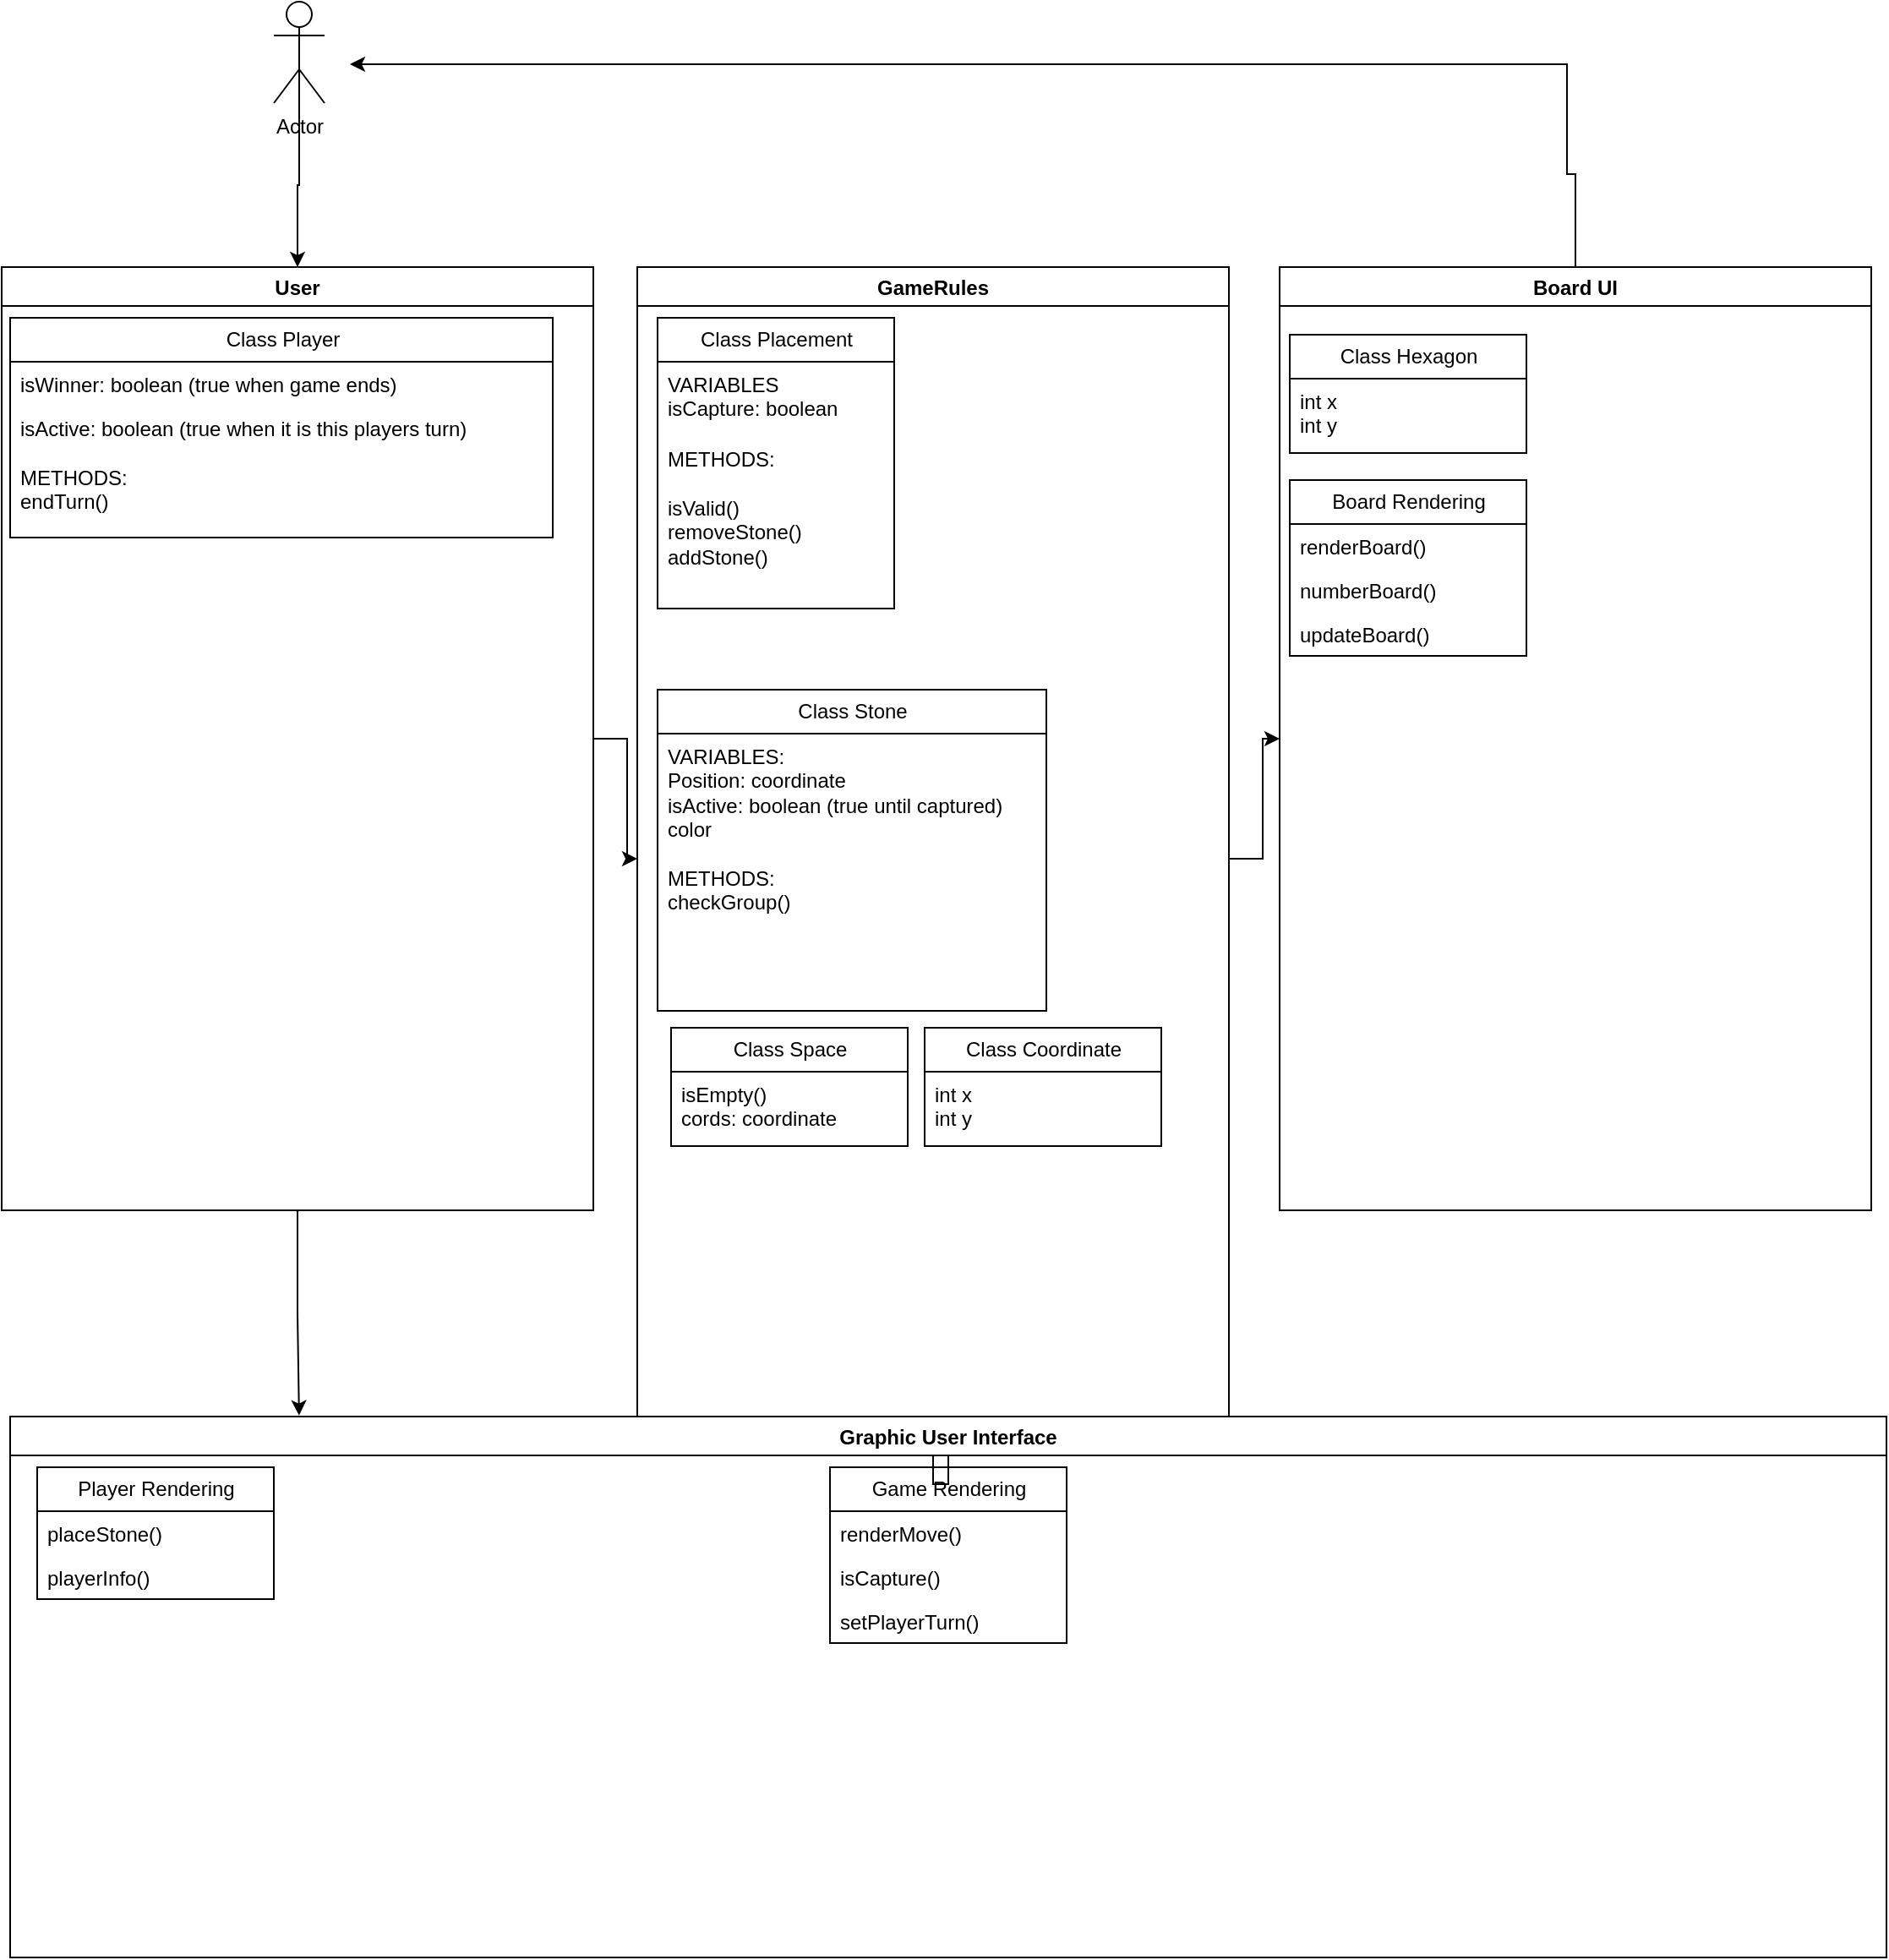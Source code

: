 <mxfile version="26.0.10">
  <diagram id="C5RBs43oDa-KdzZeNtuy" name="Page-1">
    <mxGraphModel dx="1224" dy="1601" grid="1" gridSize="10" guides="1" tooltips="1" connect="1" arrows="1" fold="1" page="1" pageScale="1" pageWidth="1169" pageHeight="827" math="0" shadow="0">
      <root>
        <mxCell id="WIyWlLk6GJQsqaUBKTNV-0" />
        <mxCell id="WIyWlLk6GJQsqaUBKTNV-1" parent="WIyWlLk6GJQsqaUBKTNV-0" />
        <mxCell id="kqOdI_GbfpD3FpPk4naM-48" value="" style="edgeStyle=orthogonalEdgeStyle;rounded=0;orthogonalLoop=1;jettySize=auto;html=1;" parent="WIyWlLk6GJQsqaUBKTNV-1" source="kqOdI_GbfpD3FpPk4naM-20" target="kqOdI_GbfpD3FpPk4naM-47" edge="1">
          <mxGeometry relative="1" as="geometry" />
        </mxCell>
        <mxCell id="kqOdI_GbfpD3FpPk4naM-55" style="edgeStyle=orthogonalEdgeStyle;rounded=0;orthogonalLoop=1;jettySize=auto;html=1;exitX=1;exitY=0.5;exitDx=0;exitDy=0;entryX=0;entryY=0.5;entryDx=0;entryDy=0;" parent="WIyWlLk6GJQsqaUBKTNV-1" source="kqOdI_GbfpD3FpPk4naM-20" target="kqOdI_GbfpD3FpPk4naM-22" edge="1">
          <mxGeometry relative="1" as="geometry" />
        </mxCell>
        <mxCell id="kqOdI_GbfpD3FpPk4naM-20" value="GameRules" style="swimlane;startSize=23;" parent="WIyWlLk6GJQsqaUBKTNV-1" vertex="1">
          <mxGeometry x="400" y="-670" width="350" height="700" as="geometry" />
        </mxCell>
        <mxCell id="kqOdI_GbfpD3FpPk4naM-73" value="Class Placement" style="swimlane;fontStyle=0;childLayout=stackLayout;horizontal=1;startSize=26;fillColor=none;horizontalStack=0;resizeParent=1;resizeParentMax=0;resizeLast=0;collapsible=1;marginBottom=0;html=1;" parent="kqOdI_GbfpD3FpPk4naM-20" vertex="1">
          <mxGeometry x="12" y="30" width="140" height="172" as="geometry">
            <mxRectangle x="12" y="30" width="130" height="30" as="alternateBounds" />
          </mxGeometry>
        </mxCell>
        <mxCell id="kqOdI_GbfpD3FpPk4naM-74" value="&lt;div&gt;VARIABLES&lt;/div&gt;&lt;div&gt;isCapture: boolean&lt;/div&gt;&lt;div&gt;&lt;br&gt;&lt;/div&gt;" style="text;strokeColor=none;fillColor=none;align=left;verticalAlign=top;spacingLeft=4;spacingRight=4;overflow=hidden;rotatable=0;points=[[0,0.5],[1,0.5]];portConstraint=eastwest;whiteSpace=wrap;html=1;" parent="kqOdI_GbfpD3FpPk4naM-73" vertex="1">
          <mxGeometry y="26" width="140" height="44" as="geometry" />
        </mxCell>
        <mxCell id="kqOdI_GbfpD3FpPk4naM-76" value="&lt;div&gt;METHODS:&lt;/div&gt;&lt;div&gt;&lt;br&gt;&lt;/div&gt;i&lt;span style=&quot;background-color: transparent; color: light-dark(rgb(0, 0, 0), rgb(255, 255, 255));&quot;&gt;sValid()&lt;/span&gt;&lt;div&gt;removeStone()&lt;/div&gt;&lt;div&gt;addStone()&lt;/div&gt;&lt;div&gt;&lt;br&gt;&lt;div&gt;&lt;div&gt;&lt;div&gt;&lt;br&gt;&lt;/div&gt;&lt;div&gt;&lt;br&gt;&lt;/div&gt;&lt;div&gt;&lt;br&gt;&lt;/div&gt;&lt;/div&gt;&lt;/div&gt;&lt;/div&gt;" style="text;strokeColor=none;fillColor=none;align=left;verticalAlign=top;spacingLeft=4;spacingRight=4;overflow=hidden;rotatable=0;points=[[0,0.5],[1,0.5]];portConstraint=eastwest;whiteSpace=wrap;html=1;" parent="kqOdI_GbfpD3FpPk4naM-73" vertex="1">
          <mxGeometry y="70" width="140" height="102" as="geometry" />
        </mxCell>
        <mxCell id="IKeAuI4-IgdpFIsU4fWA-3" value="" style="edgeStyle=orthogonalEdgeStyle;rounded=0;orthogonalLoop=1;jettySize=auto;html=1;" edge="1" parent="kqOdI_GbfpD3FpPk4naM-20">
          <mxGeometry relative="1" as="geometry">
            <mxPoint x="241" y="60" as="sourcePoint" />
            <mxPoint x="241" y="60" as="targetPoint" />
          </mxGeometry>
        </mxCell>
        <mxCell id="IKeAuI4-IgdpFIsU4fWA-21" value="Class Stone" style="swimlane;fontStyle=0;childLayout=stackLayout;horizontal=1;startSize=26;fillColor=none;horizontalStack=0;resizeParent=1;resizeParentMax=0;resizeLast=0;collapsible=1;marginBottom=0;html=1;" vertex="1" parent="kqOdI_GbfpD3FpPk4naM-20">
          <mxGeometry x="12" y="250" width="230" height="190" as="geometry">
            <mxRectangle x="12" y="30" width="130" height="30" as="alternateBounds" />
          </mxGeometry>
        </mxCell>
        <mxCell id="IKeAuI4-IgdpFIsU4fWA-22" value="&lt;div&gt;VARIABLES:&lt;/div&gt;&lt;div&gt;Position: coordinate&lt;/div&gt;&lt;div&gt;isActive: boolean (true until captured)&lt;/div&gt;&lt;div&gt;color&lt;/div&gt;&lt;div&gt;&lt;br&gt;&lt;/div&gt;&lt;div&gt;METHODS:&lt;/div&gt;&lt;div&gt;checkGroup()&lt;/div&gt;&lt;div&gt;&lt;br&gt;&lt;/div&gt;" style="text;strokeColor=none;fillColor=none;align=left;verticalAlign=top;spacingLeft=4;spacingRight=4;overflow=hidden;rotatable=0;points=[[0,0.5],[1,0.5]];portConstraint=eastwest;whiteSpace=wrap;html=1;" vertex="1" parent="IKeAuI4-IgdpFIsU4fWA-21">
          <mxGeometry y="26" width="230" height="164" as="geometry" />
        </mxCell>
        <mxCell id="IKeAuI4-IgdpFIsU4fWA-34" value="Class Space" style="swimlane;fontStyle=0;childLayout=stackLayout;horizontal=1;startSize=26;fillColor=none;horizontalStack=0;resizeParent=1;resizeParentMax=0;resizeLast=0;collapsible=1;marginBottom=0;html=1;" vertex="1" parent="kqOdI_GbfpD3FpPk4naM-20">
          <mxGeometry x="20" y="450" width="140" height="70" as="geometry">
            <mxRectangle x="12" y="30" width="130" height="30" as="alternateBounds" />
          </mxGeometry>
        </mxCell>
        <mxCell id="IKeAuI4-IgdpFIsU4fWA-35" value="&lt;div&gt;isEmpty()&lt;/div&gt;cords: coordinate" style="text;strokeColor=none;fillColor=none;align=left;verticalAlign=top;spacingLeft=4;spacingRight=4;overflow=hidden;rotatable=0;points=[[0,0.5],[1,0.5]];portConstraint=eastwest;whiteSpace=wrap;html=1;" vertex="1" parent="IKeAuI4-IgdpFIsU4fWA-34">
          <mxGeometry y="26" width="140" height="44" as="geometry" />
        </mxCell>
        <mxCell id="IKeAuI4-IgdpFIsU4fWA-32" value="Class Coordinate" style="swimlane;fontStyle=0;childLayout=stackLayout;horizontal=1;startSize=26;fillColor=none;horizontalStack=0;resizeParent=1;resizeParentMax=0;resizeLast=0;collapsible=1;marginBottom=0;html=1;" vertex="1" parent="kqOdI_GbfpD3FpPk4naM-20">
          <mxGeometry x="170" y="450" width="140" height="70" as="geometry">
            <mxRectangle x="12" y="30" width="130" height="30" as="alternateBounds" />
          </mxGeometry>
        </mxCell>
        <mxCell id="IKeAuI4-IgdpFIsU4fWA-33" value="int x&lt;div&gt;int y&lt;/div&gt;" style="text;strokeColor=none;fillColor=none;align=left;verticalAlign=top;spacingLeft=4;spacingRight=4;overflow=hidden;rotatable=0;points=[[0,0.5],[1,0.5]];portConstraint=eastwest;whiteSpace=wrap;html=1;" vertex="1" parent="IKeAuI4-IgdpFIsU4fWA-32">
          <mxGeometry y="26" width="140" height="44" as="geometry" />
        </mxCell>
        <mxCell id="IKeAuI4-IgdpFIsU4fWA-31" style="edgeStyle=orthogonalEdgeStyle;rounded=0;orthogonalLoop=1;jettySize=auto;html=1;" edge="1" parent="WIyWlLk6GJQsqaUBKTNV-1" source="kqOdI_GbfpD3FpPk4naM-22">
          <mxGeometry relative="1" as="geometry">
            <mxPoint x="230" y="-790" as="targetPoint" />
            <Array as="points">
              <mxPoint x="955" y="-725" />
              <mxPoint x="950" y="-725" />
              <mxPoint x="950" y="-790" />
            </Array>
          </mxGeometry>
        </mxCell>
        <mxCell id="kqOdI_GbfpD3FpPk4naM-22" value="Board UI" style="swimlane;" parent="WIyWlLk6GJQsqaUBKTNV-1" vertex="1">
          <mxGeometry x="780" y="-670" width="350" height="558" as="geometry" />
        </mxCell>
        <mxCell id="IKeAuI4-IgdpFIsU4fWA-18" value="Class Hexagon" style="swimlane;fontStyle=0;childLayout=stackLayout;horizontal=1;startSize=26;fillColor=none;horizontalStack=0;resizeParent=1;resizeParentMax=0;resizeLast=0;collapsible=1;marginBottom=0;html=1;" vertex="1" parent="kqOdI_GbfpD3FpPk4naM-22">
          <mxGeometry x="6" y="40" width="140" height="70" as="geometry">
            <mxRectangle x="12" y="30" width="130" height="30" as="alternateBounds" />
          </mxGeometry>
        </mxCell>
        <mxCell id="IKeAuI4-IgdpFIsU4fWA-19" value="int x&lt;div&gt;int y&lt;/div&gt;" style="text;strokeColor=none;fillColor=none;align=left;verticalAlign=top;spacingLeft=4;spacingRight=4;overflow=hidden;rotatable=0;points=[[0,0.5],[1,0.5]];portConstraint=eastwest;whiteSpace=wrap;html=1;" vertex="1" parent="IKeAuI4-IgdpFIsU4fWA-18">
          <mxGeometry y="26" width="140" height="44" as="geometry" />
        </mxCell>
        <mxCell id="kqOdI_GbfpD3FpPk4naM-65" value="Board Rendering" style="swimlane;fontStyle=0;childLayout=stackLayout;horizontal=1;startSize=26;fillColor=none;horizontalStack=0;resizeParent=1;resizeParentMax=0;resizeLast=0;collapsible=1;marginBottom=0;html=1;" parent="kqOdI_GbfpD3FpPk4naM-22" vertex="1">
          <mxGeometry x="6" y="126" width="140" height="104" as="geometry" />
        </mxCell>
        <mxCell id="kqOdI_GbfpD3FpPk4naM-66" value="renderBoard()" style="text;strokeColor=none;fillColor=none;align=left;verticalAlign=top;spacingLeft=4;spacingRight=4;overflow=hidden;rotatable=0;points=[[0,0.5],[1,0.5]];portConstraint=eastwest;whiteSpace=wrap;html=1;" parent="kqOdI_GbfpD3FpPk4naM-65" vertex="1">
          <mxGeometry y="26" width="140" height="26" as="geometry" />
        </mxCell>
        <mxCell id="kqOdI_GbfpD3FpPk4naM-67" value="numberBoard()" style="text;strokeColor=none;fillColor=none;align=left;verticalAlign=top;spacingLeft=4;spacingRight=4;overflow=hidden;rotatable=0;points=[[0,0.5],[1,0.5]];portConstraint=eastwest;whiteSpace=wrap;html=1;" parent="kqOdI_GbfpD3FpPk4naM-65" vertex="1">
          <mxGeometry y="52" width="140" height="26" as="geometry" />
        </mxCell>
        <mxCell id="kqOdI_GbfpD3FpPk4naM-68" value="updateBoard()" style="text;strokeColor=none;fillColor=none;align=left;verticalAlign=top;spacingLeft=4;spacingRight=4;overflow=hidden;rotatable=0;points=[[0,0.5],[1,0.5]];portConstraint=eastwest;whiteSpace=wrap;html=1;" parent="kqOdI_GbfpD3FpPk4naM-65" vertex="1">
          <mxGeometry y="78" width="140" height="26" as="geometry" />
        </mxCell>
        <mxCell id="kqOdI_GbfpD3FpPk4naM-54" style="edgeStyle=orthogonalEdgeStyle;rounded=0;orthogonalLoop=1;jettySize=auto;html=1;exitX=1;exitY=0.5;exitDx=0;exitDy=0;entryX=0;entryY=0.5;entryDx=0;entryDy=0;" parent="WIyWlLk6GJQsqaUBKTNV-1" source="kqOdI_GbfpD3FpPk4naM-24" target="kqOdI_GbfpD3FpPk4naM-20" edge="1">
          <mxGeometry relative="1" as="geometry" />
        </mxCell>
        <mxCell id="kqOdI_GbfpD3FpPk4naM-24" value="User" style="swimlane;" parent="WIyWlLk6GJQsqaUBKTNV-1" vertex="1">
          <mxGeometry x="24" y="-670" width="350" height="558" as="geometry" />
        </mxCell>
        <mxCell id="kqOdI_GbfpD3FpPk4naM-53" style="edgeStyle=orthogonalEdgeStyle;rounded=0;orthogonalLoop=1;jettySize=auto;html=1;exitX=0.5;exitY=0.5;exitDx=0;exitDy=0;exitPerimeter=0;entryX=0.5;entryY=0;entryDx=0;entryDy=0;" parent="WIyWlLk6GJQsqaUBKTNV-1" source="kqOdI_GbfpD3FpPk4naM-28" target="kqOdI_GbfpD3FpPk4naM-24" edge="1">
          <mxGeometry relative="1" as="geometry" />
        </mxCell>
        <mxCell id="kqOdI_GbfpD3FpPk4naM-28" value="Actor" style="shape=umlActor;verticalLabelPosition=bottom;verticalAlign=top;html=1;outlineConnect=0;" parent="WIyWlLk6GJQsqaUBKTNV-1" vertex="1">
          <mxGeometry x="185" y="-827" width="30" height="60" as="geometry" />
        </mxCell>
        <mxCell id="kqOdI_GbfpD3FpPk4naM-47" value="Graphic User Interface" style="swimlane;" parent="WIyWlLk6GJQsqaUBKTNV-1" vertex="1">
          <mxGeometry x="29" y="10" width="1110" height="320" as="geometry" />
        </mxCell>
        <mxCell id="kqOdI_GbfpD3FpPk4naM-56" value="Player Rendering" style="swimlane;fontStyle=0;childLayout=stackLayout;horizontal=1;startSize=26;fillColor=none;horizontalStack=0;resizeParent=1;resizeParentMax=0;resizeLast=0;collapsible=1;marginBottom=0;html=1;" parent="WIyWlLk6GJQsqaUBKTNV-1" vertex="1">
          <mxGeometry x="45" y="40" width="140" height="78" as="geometry" />
        </mxCell>
        <mxCell id="kqOdI_GbfpD3FpPk4naM-57" value="placeStone()" style="text;strokeColor=none;fillColor=none;align=left;verticalAlign=top;spacingLeft=4;spacingRight=4;overflow=hidden;rotatable=0;points=[[0,0.5],[1,0.5]];portConstraint=eastwest;whiteSpace=wrap;html=1;" parent="kqOdI_GbfpD3FpPk4naM-56" vertex="1">
          <mxGeometry y="26" width="140" height="26" as="geometry" />
        </mxCell>
        <mxCell id="kqOdI_GbfpD3FpPk4naM-59" value="playerInfo()" style="text;strokeColor=none;fillColor=none;align=left;verticalAlign=top;spacingLeft=4;spacingRight=4;overflow=hidden;rotatable=0;points=[[0,0.5],[1,0.5]];portConstraint=eastwest;whiteSpace=wrap;html=1;" parent="kqOdI_GbfpD3FpPk4naM-56" vertex="1">
          <mxGeometry y="52" width="140" height="26" as="geometry" />
        </mxCell>
        <mxCell id="kqOdI_GbfpD3FpPk4naM-60" style="edgeStyle=orthogonalEdgeStyle;rounded=0;orthogonalLoop=1;jettySize=auto;html=1;exitX=0.5;exitY=1;exitDx=0;exitDy=0;entryX=0.154;entryY=-0.002;entryDx=0;entryDy=0;entryPerimeter=0;" parent="WIyWlLk6GJQsqaUBKTNV-1" source="kqOdI_GbfpD3FpPk4naM-24" target="kqOdI_GbfpD3FpPk4naM-47" edge="1">
          <mxGeometry relative="1" as="geometry" />
        </mxCell>
        <mxCell id="kqOdI_GbfpD3FpPk4naM-61" value="Game Rendering" style="swimlane;fontStyle=0;childLayout=stackLayout;horizontal=1;startSize=26;fillColor=none;horizontalStack=0;resizeParent=1;resizeParentMax=0;resizeLast=0;collapsible=1;marginBottom=0;html=1;" parent="WIyWlLk6GJQsqaUBKTNV-1" vertex="1">
          <mxGeometry x="514" y="40" width="140" height="104" as="geometry" />
        </mxCell>
        <mxCell id="kqOdI_GbfpD3FpPk4naM-62" value="renderMove()" style="text;strokeColor=none;fillColor=none;align=left;verticalAlign=top;spacingLeft=4;spacingRight=4;overflow=hidden;rotatable=0;points=[[0,0.5],[1,0.5]];portConstraint=eastwest;whiteSpace=wrap;html=1;" parent="kqOdI_GbfpD3FpPk4naM-61" vertex="1">
          <mxGeometry y="26" width="140" height="26" as="geometry" />
        </mxCell>
        <mxCell id="kqOdI_GbfpD3FpPk4naM-63" value="isCapture()" style="text;strokeColor=none;fillColor=none;align=left;verticalAlign=top;spacingLeft=4;spacingRight=4;overflow=hidden;rotatable=0;points=[[0,0.5],[1,0.5]];portConstraint=eastwest;whiteSpace=wrap;html=1;" parent="kqOdI_GbfpD3FpPk4naM-61" vertex="1">
          <mxGeometry y="52" width="140" height="26" as="geometry" />
        </mxCell>
        <mxCell id="kqOdI_GbfpD3FpPk4naM-64" value="setPlayerTurn()" style="text;strokeColor=none;fillColor=none;align=left;verticalAlign=top;spacingLeft=4;spacingRight=4;overflow=hidden;rotatable=0;points=[[0,0.5],[1,0.5]];portConstraint=eastwest;whiteSpace=wrap;html=1;" parent="kqOdI_GbfpD3FpPk4naM-61" vertex="1">
          <mxGeometry y="78" width="140" height="26" as="geometry" />
        </mxCell>
        <mxCell id="kqOdI_GbfpD3FpPk4naM-69" value="Class Player" style="swimlane;fontStyle=0;childLayout=stackLayout;horizontal=1;startSize=26;fillColor=none;horizontalStack=0;resizeParent=1;resizeParentMax=0;resizeLast=0;collapsible=1;marginBottom=0;html=1;" parent="WIyWlLk6GJQsqaUBKTNV-1" vertex="1">
          <mxGeometry x="29" y="-640" width="321" height="130" as="geometry">
            <mxRectangle x="29" y="-640" width="110" height="30" as="alternateBounds" />
          </mxGeometry>
        </mxCell>
        <mxCell id="kqOdI_GbfpD3FpPk4naM-70" value="isWinner: boolean (true when game ends)" style="text;strokeColor=none;fillColor=none;align=left;verticalAlign=top;spacingLeft=4;spacingRight=4;overflow=hidden;rotatable=0;points=[[0,0.5],[1,0.5]];portConstraint=eastwest;whiteSpace=wrap;html=1;" parent="kqOdI_GbfpD3FpPk4naM-69" vertex="1">
          <mxGeometry y="26" width="321" height="26" as="geometry" />
        </mxCell>
        <mxCell id="kqOdI_GbfpD3FpPk4naM-71" value="isActive: boolean (true when it is this players turn)&lt;div&gt;&lt;br&gt;&lt;/div&gt;&lt;div&gt;METHODS:&lt;/div&gt;&lt;div&gt;endTurn()&lt;/div&gt;&lt;div&gt;&lt;br&gt;&lt;/div&gt;" style="text;strokeColor=none;fillColor=none;align=left;verticalAlign=top;spacingLeft=4;spacingRight=4;overflow=hidden;rotatable=0;points=[[0,0.5],[1,0.5]];portConstraint=eastwest;whiteSpace=wrap;html=1;" parent="kqOdI_GbfpD3FpPk4naM-69" vertex="1">
          <mxGeometry y="52" width="321" height="78" as="geometry" />
        </mxCell>
      </root>
    </mxGraphModel>
  </diagram>
</mxfile>
